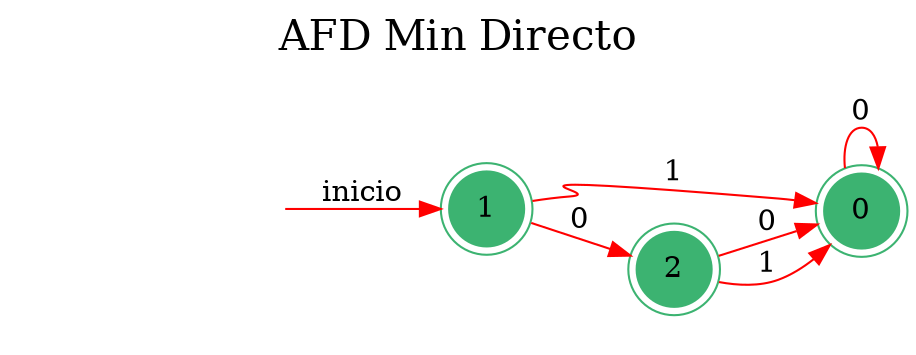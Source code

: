digraph automata_finito {
	rankdir=LR;
	graph [label="AFD Min Directo", labelloc=t, fontsize=20]; 
	node [shape=doublecircle, style = filled,color = mediumseagreen]; 0 0 1 2;
	node [shape=circle];
	node [color=midnightblue,fontcolor=white];
	edge [color=red];
	secret_node [style=invis];
	secret_node -> 1 [label="inicio"];
	0 -> 0 [label="0"];
	1 -> 2 [label="0"];
	1 -> 0 [label="1"];
	2 -> 0 [label="0"];
	2 -> 0 [label="1"];
}